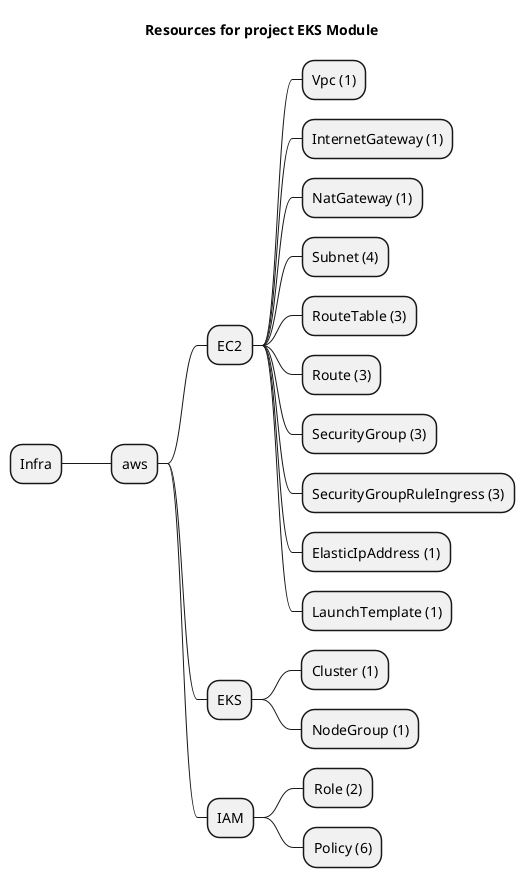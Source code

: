 @startmindmap
title Resources for project EKS Module
skinparam monochrome true
+ Infra
++ aws
+++ EC2
++++ Vpc (1)
++++ InternetGateway (1)
++++ NatGateway (1)
++++ Subnet (4)
++++ RouteTable (3)
++++ Route (3)
++++ SecurityGroup (3)
++++ SecurityGroupRuleIngress (3)
++++ ElasticIpAddress (1)
++++ LaunchTemplate (1)
+++ EKS
++++ Cluster (1)
++++ NodeGroup (1)
+++ IAM
++++ Role (2)
++++ Policy (6)
@endmindmap